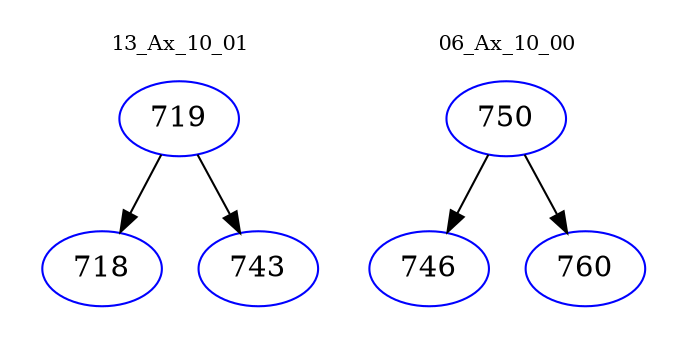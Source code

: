 digraph{
subgraph cluster_0 {
color = white
label = "13_Ax_10_01";
fontsize=10;
T0_719 [label="719", color="blue"]
T0_719 -> T0_718 [color="black"]
T0_718 [label="718", color="blue"]
T0_719 -> T0_743 [color="black"]
T0_743 [label="743", color="blue"]
}
subgraph cluster_1 {
color = white
label = "06_Ax_10_00";
fontsize=10;
T1_750 [label="750", color="blue"]
T1_750 -> T1_746 [color="black"]
T1_746 [label="746", color="blue"]
T1_750 -> T1_760 [color="black"]
T1_760 [label="760", color="blue"]
}
}
